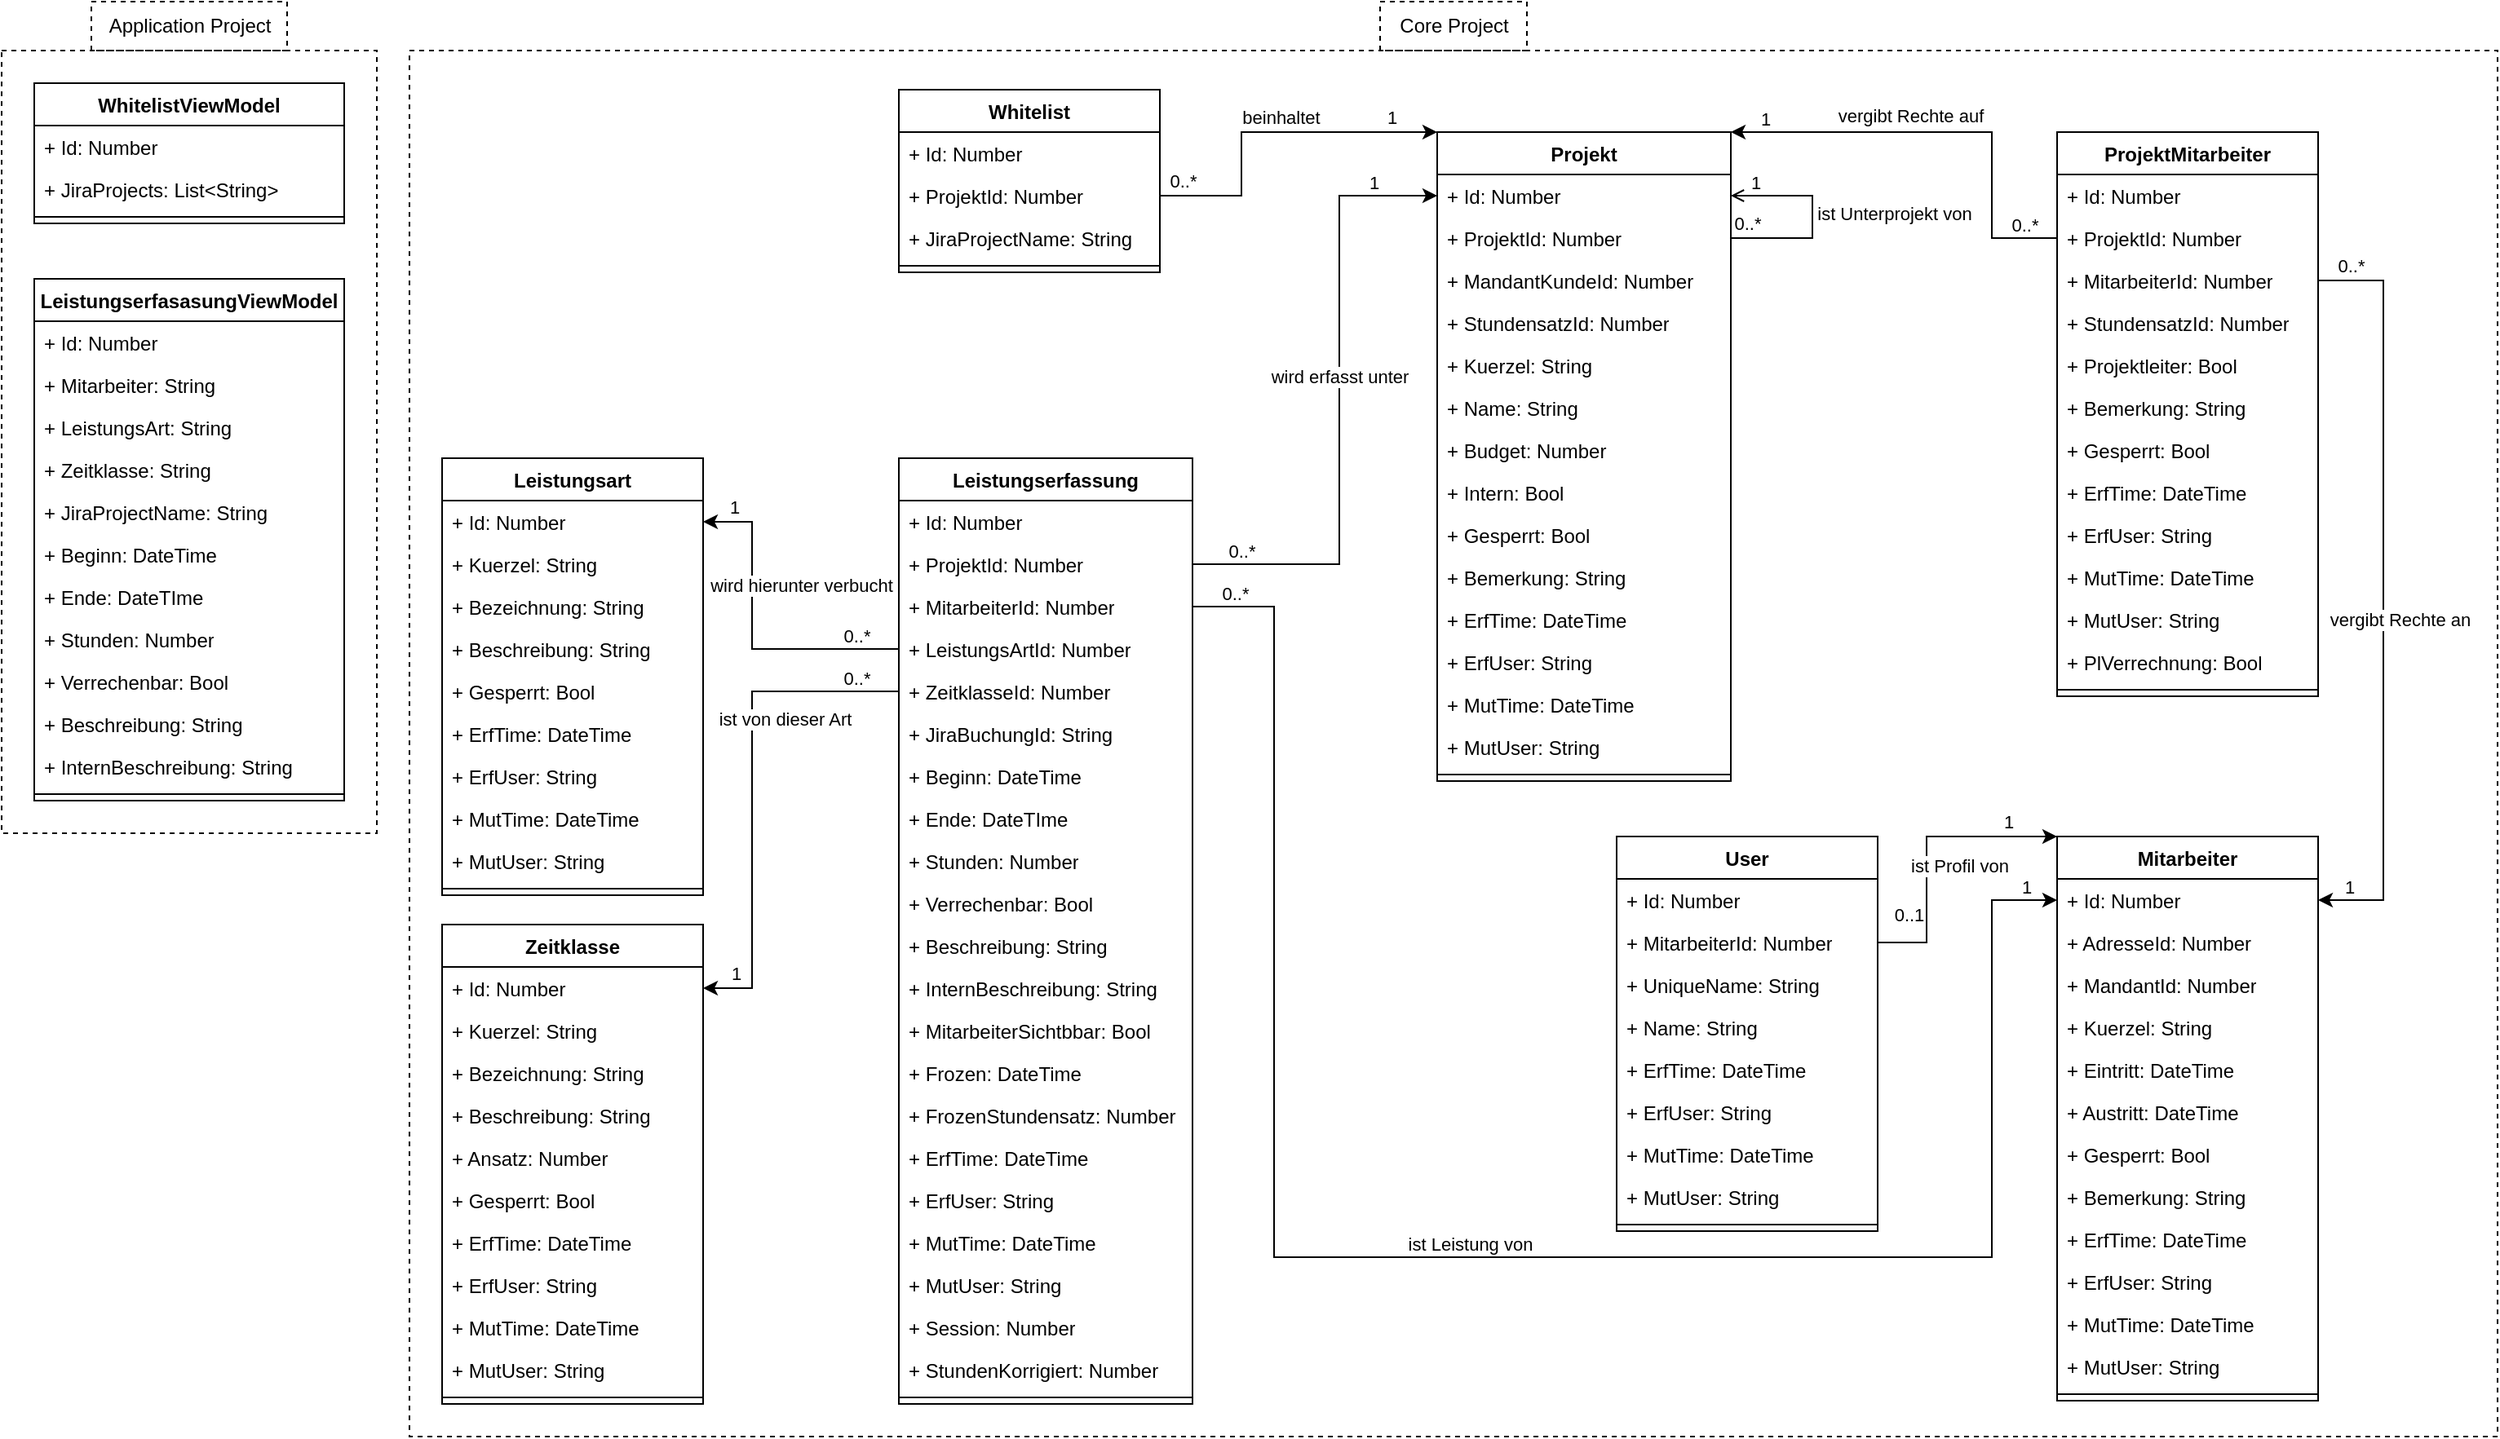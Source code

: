 <mxfile version="24.0.7" type="device">
  <diagram id="C5RBs43oDa-KdzZeNtuy" name="Page-1">
    <mxGraphModel dx="1838" dy="905" grid="0" gridSize="10" guides="1" tooltips="1" connect="1" arrows="1" fold="1" page="0" pageScale="1" pageWidth="827" pageHeight="1169" math="0" shadow="0">
      <root>
        <mxCell id="WIyWlLk6GJQsqaUBKTNV-0" />
        <mxCell id="WIyWlLk6GJQsqaUBKTNV-1" parent="WIyWlLk6GJQsqaUBKTNV-0" />
        <mxCell id="lCqTidudxP0kB6xl03Il-189" value="" style="rounded=0;whiteSpace=wrap;html=1;dashed=1;" vertex="1" parent="WIyWlLk6GJQsqaUBKTNV-1">
          <mxGeometry x="320" y="310" width="1280" height="850" as="geometry" />
        </mxCell>
        <mxCell id="lCqTidudxP0kB6xl03Il-80" value="" style="rounded=0;whiteSpace=wrap;html=1;dashed=1;" vertex="1" parent="WIyWlLk6GJQsqaUBKTNV-1">
          <mxGeometry x="70" y="310" width="230" height="480" as="geometry" />
        </mxCell>
        <mxCell id="-b13q7yXjxp3MnhDJZ2s-0" value="WhitelistViewModel" style="swimlane;fontStyle=1;align=center;verticalAlign=top;childLayout=stackLayout;horizontal=1;startSize=26;horizontalStack=0;resizeParent=1;resizeParentMax=0;resizeLast=0;collapsible=1;marginBottom=0;whiteSpace=wrap;html=1;" parent="WIyWlLk6GJQsqaUBKTNV-1" vertex="1">
          <mxGeometry x="90" y="330" width="190" height="86" as="geometry" />
        </mxCell>
        <mxCell id="-b13q7yXjxp3MnhDJZ2s-5" value="+ Id: Number" style="text;strokeColor=none;fillColor=none;align=left;verticalAlign=top;spacingLeft=4;spacingRight=4;overflow=hidden;rotatable=0;points=[[0,0.5],[1,0.5]];portConstraint=eastwest;whiteSpace=wrap;html=1;" parent="-b13q7yXjxp3MnhDJZ2s-0" vertex="1">
          <mxGeometry y="26" width="190" height="26" as="geometry" />
        </mxCell>
        <mxCell id="-b13q7yXjxp3MnhDJZ2s-4" value="+ JiraProjects: List&amp;lt;String&amp;gt;" style="text;strokeColor=none;fillColor=none;align=left;verticalAlign=top;spacingLeft=4;spacingRight=4;overflow=hidden;rotatable=0;points=[[0,0.5],[1,0.5]];portConstraint=eastwest;whiteSpace=wrap;html=1;" parent="-b13q7yXjxp3MnhDJZ2s-0" vertex="1">
          <mxGeometry y="52" width="190" height="26" as="geometry" />
        </mxCell>
        <mxCell id="-b13q7yXjxp3MnhDJZ2s-2" value="" style="line;strokeWidth=1;fillColor=none;align=left;verticalAlign=middle;spacingTop=-1;spacingLeft=3;spacingRight=3;rotatable=0;labelPosition=right;points=[];portConstraint=eastwest;strokeColor=inherit;" parent="-b13q7yXjxp3MnhDJZ2s-0" vertex="1">
          <mxGeometry y="78" width="190" height="8" as="geometry" />
        </mxCell>
        <mxCell id="-b13q7yXjxp3MnhDJZ2s-6" value="LeistungserfasasungViewModel" style="swimlane;fontStyle=1;align=center;verticalAlign=top;childLayout=stackLayout;horizontal=1;startSize=26;horizontalStack=0;resizeParent=1;resizeParentMax=0;resizeLast=0;collapsible=1;marginBottom=0;whiteSpace=wrap;html=1;" parent="WIyWlLk6GJQsqaUBKTNV-1" vertex="1">
          <mxGeometry x="90" y="450" width="190" height="320" as="geometry" />
        </mxCell>
        <mxCell id="-b13q7yXjxp3MnhDJZ2s-7" value="+ Id: Number" style="text;strokeColor=none;fillColor=none;align=left;verticalAlign=top;spacingLeft=4;spacingRight=4;overflow=hidden;rotatable=0;points=[[0,0.5],[1,0.5]];portConstraint=eastwest;whiteSpace=wrap;html=1;" parent="-b13q7yXjxp3MnhDJZ2s-6" vertex="1">
          <mxGeometry y="26" width="190" height="26" as="geometry" />
        </mxCell>
        <mxCell id="-b13q7yXjxp3MnhDJZ2s-9" value="+ Mitarbeiter: String" style="text;strokeColor=none;fillColor=none;align=left;verticalAlign=top;spacingLeft=4;spacingRight=4;overflow=hidden;rotatable=0;points=[[0,0.5],[1,0.5]];portConstraint=eastwest;whiteSpace=wrap;html=1;" parent="-b13q7yXjxp3MnhDJZ2s-6" vertex="1">
          <mxGeometry y="52" width="190" height="26" as="geometry" />
        </mxCell>
        <mxCell id="-b13q7yXjxp3MnhDJZ2s-15" value="+ LeistungsArt: String" style="text;strokeColor=none;fillColor=none;align=left;verticalAlign=top;spacingLeft=4;spacingRight=4;overflow=hidden;rotatable=0;points=[[0,0.5],[1,0.5]];portConstraint=eastwest;whiteSpace=wrap;html=1;" parent="-b13q7yXjxp3MnhDJZ2s-6" vertex="1">
          <mxGeometry y="78" width="190" height="26" as="geometry" />
        </mxCell>
        <mxCell id="-b13q7yXjxp3MnhDJZ2s-14" value="+ Zeitklasse: String" style="text;strokeColor=none;fillColor=none;align=left;verticalAlign=top;spacingLeft=4;spacingRight=4;overflow=hidden;rotatable=0;points=[[0,0.5],[1,0.5]];portConstraint=eastwest;whiteSpace=wrap;html=1;" parent="-b13q7yXjxp3MnhDJZ2s-6" vertex="1">
          <mxGeometry y="104" width="190" height="26" as="geometry" />
        </mxCell>
        <mxCell id="-b13q7yXjxp3MnhDJZ2s-13" value="+ JiraProjectName: String" style="text;strokeColor=none;fillColor=none;align=left;verticalAlign=top;spacingLeft=4;spacingRight=4;overflow=hidden;rotatable=0;points=[[0,0.5],[1,0.5]];portConstraint=eastwest;whiteSpace=wrap;html=1;" parent="-b13q7yXjxp3MnhDJZ2s-6" vertex="1">
          <mxGeometry y="130" width="190" height="26" as="geometry" />
        </mxCell>
        <mxCell id="-b13q7yXjxp3MnhDJZ2s-12" value="+ Beginn: DateTime" style="text;strokeColor=none;fillColor=none;align=left;verticalAlign=top;spacingLeft=4;spacingRight=4;overflow=hidden;rotatable=0;points=[[0,0.5],[1,0.5]];portConstraint=eastwest;whiteSpace=wrap;html=1;" parent="-b13q7yXjxp3MnhDJZ2s-6" vertex="1">
          <mxGeometry y="156" width="190" height="26" as="geometry" />
        </mxCell>
        <mxCell id="-b13q7yXjxp3MnhDJZ2s-11" value="+ Ende: DateTIme" style="text;strokeColor=none;fillColor=none;align=left;verticalAlign=top;spacingLeft=4;spacingRight=4;overflow=hidden;rotatable=0;points=[[0,0.5],[1,0.5]];portConstraint=eastwest;whiteSpace=wrap;html=1;" parent="-b13q7yXjxp3MnhDJZ2s-6" vertex="1">
          <mxGeometry y="182" width="190" height="26" as="geometry" />
        </mxCell>
        <mxCell id="-b13q7yXjxp3MnhDJZ2s-21" value="+ Stunden: Number" style="text;strokeColor=none;fillColor=none;align=left;verticalAlign=top;spacingLeft=4;spacingRight=4;overflow=hidden;rotatable=0;points=[[0,0.5],[1,0.5]];portConstraint=eastwest;whiteSpace=wrap;html=1;" parent="-b13q7yXjxp3MnhDJZ2s-6" vertex="1">
          <mxGeometry y="208" width="190" height="26" as="geometry" />
        </mxCell>
        <mxCell id="-b13q7yXjxp3MnhDJZ2s-20" value="+ Verrechenbar: Bool" style="text;strokeColor=none;fillColor=none;align=left;verticalAlign=top;spacingLeft=4;spacingRight=4;overflow=hidden;rotatable=0;points=[[0,0.5],[1,0.5]];portConstraint=eastwest;whiteSpace=wrap;html=1;" parent="-b13q7yXjxp3MnhDJZ2s-6" vertex="1">
          <mxGeometry y="234" width="190" height="26" as="geometry" />
        </mxCell>
        <mxCell id="-b13q7yXjxp3MnhDJZ2s-19" value="+ Beschreibung: String" style="text;strokeColor=none;fillColor=none;align=left;verticalAlign=top;spacingLeft=4;spacingRight=4;overflow=hidden;rotatable=0;points=[[0,0.5],[1,0.5]];portConstraint=eastwest;whiteSpace=wrap;html=1;" parent="-b13q7yXjxp3MnhDJZ2s-6" vertex="1">
          <mxGeometry y="260" width="190" height="26" as="geometry" />
        </mxCell>
        <mxCell id="-b13q7yXjxp3MnhDJZ2s-18" value="+ InternBeschreibung: String" style="text;strokeColor=none;fillColor=none;align=left;verticalAlign=top;spacingLeft=4;spacingRight=4;overflow=hidden;rotatable=0;points=[[0,0.5],[1,0.5]];portConstraint=eastwest;whiteSpace=wrap;html=1;" parent="-b13q7yXjxp3MnhDJZ2s-6" vertex="1">
          <mxGeometry y="286" width="190" height="26" as="geometry" />
        </mxCell>
        <mxCell id="-b13q7yXjxp3MnhDJZ2s-10" value="" style="line;strokeWidth=1;fillColor=none;align=left;verticalAlign=middle;spacingTop=-1;spacingLeft=3;spacingRight=3;rotatable=0;labelPosition=right;points=[];portConstraint=eastwest;strokeColor=inherit;" parent="-b13q7yXjxp3MnhDJZ2s-6" vertex="1">
          <mxGeometry y="312" width="190" height="8" as="geometry" />
        </mxCell>
        <mxCell id="lCqTidudxP0kB6xl03Il-35" value="Whitelist" style="swimlane;fontStyle=1;align=center;verticalAlign=top;childLayout=stackLayout;horizontal=1;startSize=26;horizontalStack=0;resizeParent=1;resizeParentMax=0;resizeLast=0;collapsible=1;marginBottom=0;whiteSpace=wrap;html=1;" vertex="1" parent="WIyWlLk6GJQsqaUBKTNV-1">
          <mxGeometry x="620" y="334" width="160" height="112" as="geometry" />
        </mxCell>
        <mxCell id="lCqTidudxP0kB6xl03Il-36" value="+ Id: Number" style="text;strokeColor=none;fillColor=none;align=left;verticalAlign=top;spacingLeft=4;spacingRight=4;overflow=hidden;rotatable=0;points=[[0,0.5],[1,0.5]];portConstraint=eastwest;whiteSpace=wrap;html=1;" vertex="1" parent="lCqTidudxP0kB6xl03Il-35">
          <mxGeometry y="26" width="160" height="26" as="geometry" />
        </mxCell>
        <mxCell id="lCqTidudxP0kB6xl03Il-37" value="+ ProjektId: Number" style="text;strokeColor=none;fillColor=none;align=left;verticalAlign=top;spacingLeft=4;spacingRight=4;overflow=hidden;rotatable=0;points=[[0,0.5],[1,0.5]];portConstraint=eastwest;whiteSpace=wrap;html=1;" vertex="1" parent="lCqTidudxP0kB6xl03Il-35">
          <mxGeometry y="52" width="160" height="26" as="geometry" />
        </mxCell>
        <mxCell id="lCqTidudxP0kB6xl03Il-38" value="+ JiraProjectName: String" style="text;strokeColor=none;fillColor=none;align=left;verticalAlign=top;spacingLeft=4;spacingRight=4;overflow=hidden;rotatable=0;points=[[0,0.5],[1,0.5]];portConstraint=eastwest;whiteSpace=wrap;html=1;" vertex="1" parent="lCqTidudxP0kB6xl03Il-35">
          <mxGeometry y="78" width="160" height="26" as="geometry" />
        </mxCell>
        <mxCell id="lCqTidudxP0kB6xl03Il-39" value="" style="line;strokeWidth=1;fillColor=none;align=left;verticalAlign=middle;spacingTop=-1;spacingLeft=3;spacingRight=3;rotatable=0;labelPosition=right;points=[];portConstraint=eastwest;strokeColor=inherit;" vertex="1" parent="lCqTidudxP0kB6xl03Il-35">
          <mxGeometry y="104" width="160" height="8" as="geometry" />
        </mxCell>
        <mxCell id="lCqTidudxP0kB6xl03Il-40" value="Leistungserfassung" style="swimlane;fontStyle=1;align=center;verticalAlign=top;childLayout=stackLayout;horizontal=1;startSize=26;horizontalStack=0;resizeParent=1;resizeParentMax=0;resizeLast=0;collapsible=1;marginBottom=0;whiteSpace=wrap;html=1;" vertex="1" parent="WIyWlLk6GJQsqaUBKTNV-1">
          <mxGeometry x="620" y="560" width="180" height="580" as="geometry" />
        </mxCell>
        <mxCell id="lCqTidudxP0kB6xl03Il-41" value="+ Id: Number" style="text;strokeColor=none;fillColor=none;align=left;verticalAlign=top;spacingLeft=4;spacingRight=4;overflow=hidden;rotatable=0;points=[[0,0.5],[1,0.5]];portConstraint=eastwest;whiteSpace=wrap;html=1;" vertex="1" parent="lCqTidudxP0kB6xl03Il-40">
          <mxGeometry y="26" width="180" height="26" as="geometry" />
        </mxCell>
        <mxCell id="lCqTidudxP0kB6xl03Il-42" value="+ ProjektId: Number" style="text;strokeColor=none;fillColor=none;align=left;verticalAlign=top;spacingLeft=4;spacingRight=4;overflow=hidden;rotatable=0;points=[[0,0.5],[1,0.5]];portConstraint=eastwest;whiteSpace=wrap;html=1;" vertex="1" parent="lCqTidudxP0kB6xl03Il-40">
          <mxGeometry y="52" width="180" height="26" as="geometry" />
        </mxCell>
        <mxCell id="lCqTidudxP0kB6xl03Il-43" value="+ MitarbeiterId: Number" style="text;strokeColor=none;fillColor=none;align=left;verticalAlign=top;spacingLeft=4;spacingRight=4;overflow=hidden;rotatable=0;points=[[0,0.5],[1,0.5]];portConstraint=eastwest;whiteSpace=wrap;html=1;" vertex="1" parent="lCqTidudxP0kB6xl03Il-40">
          <mxGeometry y="78" width="180" height="26" as="geometry" />
        </mxCell>
        <mxCell id="lCqTidudxP0kB6xl03Il-44" value="+ LeistungsArtId: Number" style="text;strokeColor=none;fillColor=none;align=left;verticalAlign=top;spacingLeft=4;spacingRight=4;overflow=hidden;rotatable=0;points=[[0,0.5],[1,0.5]];portConstraint=eastwest;whiteSpace=wrap;html=1;" vertex="1" parent="lCqTidudxP0kB6xl03Il-40">
          <mxGeometry y="104" width="180" height="26" as="geometry" />
        </mxCell>
        <mxCell id="lCqTidudxP0kB6xl03Il-45" value="+ ZeitklasseId: Number" style="text;strokeColor=none;fillColor=none;align=left;verticalAlign=top;spacingLeft=4;spacingRight=4;overflow=hidden;rotatable=0;points=[[0,0.5],[1,0.5]];portConstraint=eastwest;whiteSpace=wrap;html=1;" vertex="1" parent="lCqTidudxP0kB6xl03Il-40">
          <mxGeometry y="130" width="180" height="26" as="geometry" />
        </mxCell>
        <mxCell id="lCqTidudxP0kB6xl03Il-46" value="+ JiraBuchungId: String" style="text;strokeColor=none;fillColor=none;align=left;verticalAlign=top;spacingLeft=4;spacingRight=4;overflow=hidden;rotatable=0;points=[[0,0.5],[1,0.5]];portConstraint=eastwest;whiteSpace=wrap;html=1;" vertex="1" parent="lCqTidudxP0kB6xl03Il-40">
          <mxGeometry y="156" width="180" height="26" as="geometry" />
        </mxCell>
        <mxCell id="lCqTidudxP0kB6xl03Il-47" value="+ Beginn: DateTime" style="text;strokeColor=none;fillColor=none;align=left;verticalAlign=top;spacingLeft=4;spacingRight=4;overflow=hidden;rotatable=0;points=[[0,0.5],[1,0.5]];portConstraint=eastwest;whiteSpace=wrap;html=1;" vertex="1" parent="lCqTidudxP0kB6xl03Il-40">
          <mxGeometry y="182" width="180" height="26" as="geometry" />
        </mxCell>
        <mxCell id="lCqTidudxP0kB6xl03Il-48" value="+ Ende: DateTIme" style="text;strokeColor=none;fillColor=none;align=left;verticalAlign=top;spacingLeft=4;spacingRight=4;overflow=hidden;rotatable=0;points=[[0,0.5],[1,0.5]];portConstraint=eastwest;whiteSpace=wrap;html=1;" vertex="1" parent="lCqTidudxP0kB6xl03Il-40">
          <mxGeometry y="208" width="180" height="26" as="geometry" />
        </mxCell>
        <mxCell id="lCqTidudxP0kB6xl03Il-49" value="+ Stunden: Number" style="text;strokeColor=none;fillColor=none;align=left;verticalAlign=top;spacingLeft=4;spacingRight=4;overflow=hidden;rotatable=0;points=[[0,0.5],[1,0.5]];portConstraint=eastwest;whiteSpace=wrap;html=1;" vertex="1" parent="lCqTidudxP0kB6xl03Il-40">
          <mxGeometry y="234" width="180" height="26" as="geometry" />
        </mxCell>
        <mxCell id="lCqTidudxP0kB6xl03Il-50" value="+ Verrechenbar: Bool" style="text;strokeColor=none;fillColor=none;align=left;verticalAlign=top;spacingLeft=4;spacingRight=4;overflow=hidden;rotatable=0;points=[[0,0.5],[1,0.5]];portConstraint=eastwest;whiteSpace=wrap;html=1;" vertex="1" parent="lCqTidudxP0kB6xl03Il-40">
          <mxGeometry y="260" width="180" height="26" as="geometry" />
        </mxCell>
        <mxCell id="lCqTidudxP0kB6xl03Il-51" value="+ Beschreibung: String" style="text;strokeColor=none;fillColor=none;align=left;verticalAlign=top;spacingLeft=4;spacingRight=4;overflow=hidden;rotatable=0;points=[[0,0.5],[1,0.5]];portConstraint=eastwest;whiteSpace=wrap;html=1;" vertex="1" parent="lCqTidudxP0kB6xl03Il-40">
          <mxGeometry y="286" width="180" height="26" as="geometry" />
        </mxCell>
        <mxCell id="lCqTidudxP0kB6xl03Il-52" value="+ InternBeschreibung: String" style="text;strokeColor=none;fillColor=none;align=left;verticalAlign=top;spacingLeft=4;spacingRight=4;overflow=hidden;rotatable=0;points=[[0,0.5],[1,0.5]];portConstraint=eastwest;whiteSpace=wrap;html=1;" vertex="1" parent="lCqTidudxP0kB6xl03Il-40">
          <mxGeometry y="312" width="180" height="26" as="geometry" />
        </mxCell>
        <mxCell id="lCqTidudxP0kB6xl03Il-123" value="+ MitarbeiterSichtbbar: Bool" style="text;strokeColor=none;fillColor=none;align=left;verticalAlign=top;spacingLeft=4;spacingRight=4;overflow=hidden;rotatable=0;points=[[0,0.5],[1,0.5]];portConstraint=eastwest;whiteSpace=wrap;html=1;" vertex="1" parent="lCqTidudxP0kB6xl03Il-40">
          <mxGeometry y="338" width="180" height="26" as="geometry" />
        </mxCell>
        <mxCell id="lCqTidudxP0kB6xl03Il-122" value="+ Frozen: DateTime" style="text;strokeColor=none;fillColor=none;align=left;verticalAlign=top;spacingLeft=4;spacingRight=4;overflow=hidden;rotatable=0;points=[[0,0.5],[1,0.5]];portConstraint=eastwest;whiteSpace=wrap;html=1;" vertex="1" parent="lCqTidudxP0kB6xl03Il-40">
          <mxGeometry y="364" width="180" height="26" as="geometry" />
        </mxCell>
        <mxCell id="lCqTidudxP0kB6xl03Il-121" value="+ FrozenStundensatz: Number" style="text;strokeColor=none;fillColor=none;align=left;verticalAlign=top;spacingLeft=4;spacingRight=4;overflow=hidden;rotatable=0;points=[[0,0.5],[1,0.5]];portConstraint=eastwest;whiteSpace=wrap;html=1;" vertex="1" parent="lCqTidudxP0kB6xl03Il-40">
          <mxGeometry y="390" width="180" height="26" as="geometry" />
        </mxCell>
        <mxCell id="lCqTidudxP0kB6xl03Il-124" value="+ ErfTime: DateTime" style="text;strokeColor=none;fillColor=none;align=left;verticalAlign=top;spacingLeft=4;spacingRight=4;overflow=hidden;rotatable=0;points=[[0,0.5],[1,0.5]];portConstraint=eastwest;whiteSpace=wrap;html=1;" vertex="1" parent="lCqTidudxP0kB6xl03Il-40">
          <mxGeometry y="416" width="180" height="26" as="geometry" />
        </mxCell>
        <mxCell id="lCqTidudxP0kB6xl03Il-125" value="+ ErfUser: String" style="text;strokeColor=none;fillColor=none;align=left;verticalAlign=top;spacingLeft=4;spacingRight=4;overflow=hidden;rotatable=0;points=[[0,0.5],[1,0.5]];portConstraint=eastwest;whiteSpace=wrap;html=1;" vertex="1" parent="lCqTidudxP0kB6xl03Il-40">
          <mxGeometry y="442" width="180" height="26" as="geometry" />
        </mxCell>
        <mxCell id="lCqTidudxP0kB6xl03Il-126" value="+ MutTime: DateTime" style="text;strokeColor=none;fillColor=none;align=left;verticalAlign=top;spacingLeft=4;spacingRight=4;overflow=hidden;rotatable=0;points=[[0,0.5],[1,0.5]];portConstraint=eastwest;whiteSpace=wrap;html=1;" vertex="1" parent="lCqTidudxP0kB6xl03Il-40">
          <mxGeometry y="468" width="180" height="26" as="geometry" />
        </mxCell>
        <mxCell id="lCqTidudxP0kB6xl03Il-127" value="+ MutUser: String" style="text;strokeColor=none;fillColor=none;align=left;verticalAlign=top;spacingLeft=4;spacingRight=4;overflow=hidden;rotatable=0;points=[[0,0.5],[1,0.5]];portConstraint=eastwest;whiteSpace=wrap;html=1;" vertex="1" parent="lCqTidudxP0kB6xl03Il-40">
          <mxGeometry y="494" width="180" height="26" as="geometry" />
        </mxCell>
        <mxCell id="lCqTidudxP0kB6xl03Il-116" value="+ Session: Number" style="text;strokeColor=none;fillColor=none;align=left;verticalAlign=top;spacingLeft=4;spacingRight=4;overflow=hidden;rotatable=0;points=[[0,0.5],[1,0.5]];portConstraint=eastwest;whiteSpace=wrap;html=1;" vertex="1" parent="lCqTidudxP0kB6xl03Il-40">
          <mxGeometry y="520" width="180" height="26" as="geometry" />
        </mxCell>
        <mxCell id="lCqTidudxP0kB6xl03Il-128" value="+ StundenKorrigiert: Number" style="text;strokeColor=none;fillColor=none;align=left;verticalAlign=top;spacingLeft=4;spacingRight=4;overflow=hidden;rotatable=0;points=[[0,0.5],[1,0.5]];portConstraint=eastwest;whiteSpace=wrap;html=1;" vertex="1" parent="lCqTidudxP0kB6xl03Il-40">
          <mxGeometry y="546" width="180" height="26" as="geometry" />
        </mxCell>
        <mxCell id="lCqTidudxP0kB6xl03Il-53" value="" style="line;strokeWidth=1;fillColor=none;align=left;verticalAlign=middle;spacingTop=-1;spacingLeft=3;spacingRight=3;rotatable=0;labelPosition=right;points=[];portConstraint=eastwest;strokeColor=inherit;" vertex="1" parent="lCqTidudxP0kB6xl03Il-40">
          <mxGeometry y="572" width="180" height="8" as="geometry" />
        </mxCell>
        <mxCell id="lCqTidudxP0kB6xl03Il-54" value="Projekt" style="swimlane;fontStyle=1;align=center;verticalAlign=top;childLayout=stackLayout;horizontal=1;startSize=26;horizontalStack=0;resizeParent=1;resizeParentMax=0;resizeLast=0;collapsible=1;marginBottom=0;whiteSpace=wrap;html=1;" vertex="1" parent="WIyWlLk6GJQsqaUBKTNV-1">
          <mxGeometry x="950" y="360" width="180" height="398" as="geometry" />
        </mxCell>
        <mxCell id="lCqTidudxP0kB6xl03Il-55" value="+ Id: Number" style="text;strokeColor=none;fillColor=none;align=left;verticalAlign=top;spacingLeft=4;spacingRight=4;overflow=hidden;rotatable=0;points=[[0,0.5],[1,0.5]];portConstraint=eastwest;whiteSpace=wrap;html=1;" vertex="1" parent="lCqTidudxP0kB6xl03Il-54">
          <mxGeometry y="26" width="180" height="26" as="geometry" />
        </mxCell>
        <mxCell id="lCqTidudxP0kB6xl03Il-144" value="+ ProjektId: Number" style="text;strokeColor=none;fillColor=none;align=left;verticalAlign=top;spacingLeft=4;spacingRight=4;overflow=hidden;rotatable=0;points=[[0,0.5],[1,0.5]];portConstraint=eastwest;whiteSpace=wrap;html=1;" vertex="1" parent="lCqTidudxP0kB6xl03Il-54">
          <mxGeometry y="52" width="180" height="26" as="geometry" />
        </mxCell>
        <mxCell id="lCqTidudxP0kB6xl03Il-150" value="+ MandantKundeId: Number" style="text;strokeColor=none;fillColor=none;align=left;verticalAlign=top;spacingLeft=4;spacingRight=4;overflow=hidden;rotatable=0;points=[[0,0.5],[1,0.5]];portConstraint=eastwest;whiteSpace=wrap;html=1;" vertex="1" parent="lCqTidudxP0kB6xl03Il-54">
          <mxGeometry y="78" width="180" height="26" as="geometry" />
        </mxCell>
        <mxCell id="lCqTidudxP0kB6xl03Il-149" value="+ StundensatzId: Number" style="text;strokeColor=none;fillColor=none;align=left;verticalAlign=top;spacingLeft=4;spacingRight=4;overflow=hidden;rotatable=0;points=[[0,0.5],[1,0.5]];portConstraint=eastwest;whiteSpace=wrap;html=1;" vertex="1" parent="lCqTidudxP0kB6xl03Il-54">
          <mxGeometry y="104" width="180" height="26" as="geometry" />
        </mxCell>
        <mxCell id="lCqTidudxP0kB6xl03Il-148" value="+ Kuerzel: String" style="text;strokeColor=none;fillColor=none;align=left;verticalAlign=top;spacingLeft=4;spacingRight=4;overflow=hidden;rotatable=0;points=[[0,0.5],[1,0.5]];portConstraint=eastwest;whiteSpace=wrap;html=1;" vertex="1" parent="lCqTidudxP0kB6xl03Il-54">
          <mxGeometry y="130" width="180" height="26" as="geometry" />
        </mxCell>
        <mxCell id="lCqTidudxP0kB6xl03Il-147" value="+ Name: String" style="text;strokeColor=none;fillColor=none;align=left;verticalAlign=top;spacingLeft=4;spacingRight=4;overflow=hidden;rotatable=0;points=[[0,0.5],[1,0.5]];portConstraint=eastwest;whiteSpace=wrap;html=1;" vertex="1" parent="lCqTidudxP0kB6xl03Il-54">
          <mxGeometry y="156" width="180" height="26" as="geometry" />
        </mxCell>
        <mxCell id="lCqTidudxP0kB6xl03Il-146" value="+ Budget: Number" style="text;strokeColor=none;fillColor=none;align=left;verticalAlign=top;spacingLeft=4;spacingRight=4;overflow=hidden;rotatable=0;points=[[0,0.5],[1,0.5]];portConstraint=eastwest;whiteSpace=wrap;html=1;" vertex="1" parent="lCqTidudxP0kB6xl03Il-54">
          <mxGeometry y="182" width="180" height="26" as="geometry" />
        </mxCell>
        <mxCell id="lCqTidudxP0kB6xl03Il-145" value="+ Intern: Bool" style="text;strokeColor=none;fillColor=none;align=left;verticalAlign=top;spacingLeft=4;spacingRight=4;overflow=hidden;rotatable=0;points=[[0,0.5],[1,0.5]];portConstraint=eastwest;whiteSpace=wrap;html=1;" vertex="1" parent="lCqTidudxP0kB6xl03Il-54">
          <mxGeometry y="208" width="180" height="26" as="geometry" />
        </mxCell>
        <mxCell id="lCqTidudxP0kB6xl03Il-143" value="+ Gesperrt: Bool" style="text;strokeColor=none;fillColor=none;align=left;verticalAlign=top;spacingLeft=4;spacingRight=4;overflow=hidden;rotatable=0;points=[[0,0.5],[1,0.5]];portConstraint=eastwest;whiteSpace=wrap;html=1;" vertex="1" parent="lCqTidudxP0kB6xl03Il-54">
          <mxGeometry y="234" width="180" height="26" as="geometry" />
        </mxCell>
        <mxCell id="lCqTidudxP0kB6xl03Il-142" value="+ Bemerkung: String" style="text;strokeColor=none;fillColor=none;align=left;verticalAlign=top;spacingLeft=4;spacingRight=4;overflow=hidden;rotatable=0;points=[[0,0.5],[1,0.5]];portConstraint=eastwest;whiteSpace=wrap;html=1;" vertex="1" parent="lCqTidudxP0kB6xl03Il-54">
          <mxGeometry y="260" width="180" height="26" as="geometry" />
        </mxCell>
        <mxCell id="lCqTidudxP0kB6xl03Il-138" value="+ ErfTime: DateTime" style="text;strokeColor=none;fillColor=none;align=left;verticalAlign=top;spacingLeft=4;spacingRight=4;overflow=hidden;rotatable=0;points=[[0,0.5],[1,0.5]];portConstraint=eastwest;whiteSpace=wrap;html=1;" vertex="1" parent="lCqTidudxP0kB6xl03Il-54">
          <mxGeometry y="286" width="180" height="26" as="geometry" />
        </mxCell>
        <mxCell id="lCqTidudxP0kB6xl03Il-139" value="+ ErfUser: String" style="text;strokeColor=none;fillColor=none;align=left;verticalAlign=top;spacingLeft=4;spacingRight=4;overflow=hidden;rotatable=0;points=[[0,0.5],[1,0.5]];portConstraint=eastwest;whiteSpace=wrap;html=1;" vertex="1" parent="lCqTidudxP0kB6xl03Il-54">
          <mxGeometry y="312" width="180" height="26" as="geometry" />
        </mxCell>
        <mxCell id="lCqTidudxP0kB6xl03Il-140" value="+ MutTime: DateTime" style="text;strokeColor=none;fillColor=none;align=left;verticalAlign=top;spacingLeft=4;spacingRight=4;overflow=hidden;rotatable=0;points=[[0,0.5],[1,0.5]];portConstraint=eastwest;whiteSpace=wrap;html=1;" vertex="1" parent="lCqTidudxP0kB6xl03Il-54">
          <mxGeometry y="338" width="180" height="26" as="geometry" />
        </mxCell>
        <mxCell id="lCqTidudxP0kB6xl03Il-141" value="+ MutUser: String" style="text;strokeColor=none;fillColor=none;align=left;verticalAlign=top;spacingLeft=4;spacingRight=4;overflow=hidden;rotatable=0;points=[[0,0.5],[1,0.5]];portConstraint=eastwest;whiteSpace=wrap;html=1;" vertex="1" parent="lCqTidudxP0kB6xl03Il-54">
          <mxGeometry y="364" width="180" height="26" as="geometry" />
        </mxCell>
        <mxCell id="lCqTidudxP0kB6xl03Il-56" value="" style="line;strokeWidth=1;fillColor=none;align=left;verticalAlign=middle;spacingTop=-1;spacingLeft=3;spacingRight=3;rotatable=0;labelPosition=right;points=[];portConstraint=eastwest;strokeColor=inherit;" vertex="1" parent="lCqTidudxP0kB6xl03Il-54">
          <mxGeometry y="390" width="180" height="8" as="geometry" />
        </mxCell>
        <mxCell id="lCqTidudxP0kB6xl03Il-151" value="" style="endArrow=open;html=1;rounded=0;exitX=1;exitY=0.5;exitDx=0;exitDy=0;entryX=1;entryY=0.5;entryDx=0;entryDy=0;endFill=0;" edge="1" parent="lCqTidudxP0kB6xl03Il-54" source="lCqTidudxP0kB6xl03Il-144" target="lCqTidudxP0kB6xl03Il-55">
          <mxGeometry width="50" height="50" relative="1" as="geometry">
            <mxPoint x="200" y="-47" as="sourcePoint" />
            <mxPoint x="250" y="-97" as="targetPoint" />
            <Array as="points">
              <mxPoint x="230" y="65" />
              <mxPoint x="230" y="39" />
            </Array>
          </mxGeometry>
        </mxCell>
        <mxCell id="lCqTidudxP0kB6xl03Il-152" value="0..*" style="edgeLabel;html=1;align=center;verticalAlign=middle;resizable=0;points=[];" vertex="1" connectable="0" parent="lCqTidudxP0kB6xl03Il-151">
          <mxGeometry x="-0.894" relative="1" as="geometry">
            <mxPoint x="3" y="-9" as="offset" />
          </mxGeometry>
        </mxCell>
        <mxCell id="lCqTidudxP0kB6xl03Il-153" value="1" style="edgeLabel;html=1;align=center;verticalAlign=middle;resizable=0;points=[];" vertex="1" connectable="0" parent="lCqTidudxP0kB6xl03Il-151">
          <mxGeometry x="0.709" relative="1" as="geometry">
            <mxPoint x="-4" y="-8" as="offset" />
          </mxGeometry>
        </mxCell>
        <mxCell id="lCqTidudxP0kB6xl03Il-154" value="ist Unterprojekt von" style="edgeLabel;html=1;align=center;verticalAlign=middle;resizable=0;points=[];" vertex="1" connectable="0" parent="lCqTidudxP0kB6xl03Il-151">
          <mxGeometry x="0.029" y="-1" relative="1" as="geometry">
            <mxPoint x="49" as="offset" />
          </mxGeometry>
        </mxCell>
        <mxCell id="lCqTidudxP0kB6xl03Il-57" value="ProjektMitarbeiter" style="swimlane;fontStyle=1;align=center;verticalAlign=top;childLayout=stackLayout;horizontal=1;startSize=26;horizontalStack=0;resizeParent=1;resizeParentMax=0;resizeLast=0;collapsible=1;marginBottom=0;whiteSpace=wrap;html=1;" vertex="1" parent="WIyWlLk6GJQsqaUBKTNV-1">
          <mxGeometry x="1330" y="360" width="160" height="346" as="geometry" />
        </mxCell>
        <mxCell id="lCqTidudxP0kB6xl03Il-58" value="+ Id: Number" style="text;strokeColor=none;fillColor=none;align=left;verticalAlign=top;spacingLeft=4;spacingRight=4;overflow=hidden;rotatable=0;points=[[0,0.5],[1,0.5]];portConstraint=eastwest;whiteSpace=wrap;html=1;" vertex="1" parent="lCqTidudxP0kB6xl03Il-57">
          <mxGeometry y="26" width="160" height="26" as="geometry" />
        </mxCell>
        <mxCell id="lCqTidudxP0kB6xl03Il-59" value="+ ProjektId: Number" style="text;strokeColor=none;fillColor=none;align=left;verticalAlign=top;spacingLeft=4;spacingRight=4;overflow=hidden;rotatable=0;points=[[0,0.5],[1,0.5]];portConstraint=eastwest;whiteSpace=wrap;html=1;" vertex="1" parent="lCqTidudxP0kB6xl03Il-57">
          <mxGeometry y="52" width="160" height="26" as="geometry" />
        </mxCell>
        <mxCell id="lCqTidudxP0kB6xl03Il-60" value="+ MitarbeiterId: Number" style="text;strokeColor=none;fillColor=none;align=left;verticalAlign=top;spacingLeft=4;spacingRight=4;overflow=hidden;rotatable=0;points=[[0,0.5],[1,0.5]];portConstraint=eastwest;whiteSpace=wrap;html=1;" vertex="1" parent="lCqTidudxP0kB6xl03Il-57">
          <mxGeometry y="78" width="160" height="26" as="geometry" />
        </mxCell>
        <mxCell id="lCqTidudxP0kB6xl03Il-130" value="+ StundensatzId: Number" style="text;strokeColor=none;fillColor=none;align=left;verticalAlign=top;spacingLeft=4;spacingRight=4;overflow=hidden;rotatable=0;points=[[0,0.5],[1,0.5]];portConstraint=eastwest;whiteSpace=wrap;html=1;" vertex="1" parent="lCqTidudxP0kB6xl03Il-57">
          <mxGeometry y="104" width="160" height="26" as="geometry" />
        </mxCell>
        <mxCell id="lCqTidudxP0kB6xl03Il-129" value="+ Projektleiter: Bool" style="text;strokeColor=none;fillColor=none;align=left;verticalAlign=top;spacingLeft=4;spacingRight=4;overflow=hidden;rotatable=0;points=[[0,0.5],[1,0.5]];portConstraint=eastwest;whiteSpace=wrap;html=1;" vertex="1" parent="lCqTidudxP0kB6xl03Il-57">
          <mxGeometry y="130" width="160" height="26" as="geometry" />
        </mxCell>
        <mxCell id="lCqTidudxP0kB6xl03Il-137" value="+ Bemerkung: String" style="text;strokeColor=none;fillColor=none;align=left;verticalAlign=top;spacingLeft=4;spacingRight=4;overflow=hidden;rotatable=0;points=[[0,0.5],[1,0.5]];portConstraint=eastwest;whiteSpace=wrap;html=1;" vertex="1" parent="lCqTidudxP0kB6xl03Il-57">
          <mxGeometry y="156" width="160" height="26" as="geometry" />
        </mxCell>
        <mxCell id="lCqTidudxP0kB6xl03Il-136" value="+ Gesperrt: Bool" style="text;strokeColor=none;fillColor=none;align=left;verticalAlign=top;spacingLeft=4;spacingRight=4;overflow=hidden;rotatable=0;points=[[0,0.5],[1,0.5]];portConstraint=eastwest;whiteSpace=wrap;html=1;" vertex="1" parent="lCqTidudxP0kB6xl03Il-57">
          <mxGeometry y="182" width="160" height="26" as="geometry" />
        </mxCell>
        <mxCell id="lCqTidudxP0kB6xl03Il-131" value="+ ErfTime: DateTime" style="text;strokeColor=none;fillColor=none;align=left;verticalAlign=top;spacingLeft=4;spacingRight=4;overflow=hidden;rotatable=0;points=[[0,0.5],[1,0.5]];portConstraint=eastwest;whiteSpace=wrap;html=1;" vertex="1" parent="lCqTidudxP0kB6xl03Il-57">
          <mxGeometry y="208" width="160" height="26" as="geometry" />
        </mxCell>
        <mxCell id="lCqTidudxP0kB6xl03Il-132" value="+ ErfUser: String" style="text;strokeColor=none;fillColor=none;align=left;verticalAlign=top;spacingLeft=4;spacingRight=4;overflow=hidden;rotatable=0;points=[[0,0.5],[1,0.5]];portConstraint=eastwest;whiteSpace=wrap;html=1;" vertex="1" parent="lCqTidudxP0kB6xl03Il-57">
          <mxGeometry y="234" width="160" height="26" as="geometry" />
        </mxCell>
        <mxCell id="lCqTidudxP0kB6xl03Il-133" value="+ MutTime: DateTime" style="text;strokeColor=none;fillColor=none;align=left;verticalAlign=top;spacingLeft=4;spacingRight=4;overflow=hidden;rotatable=0;points=[[0,0.5],[1,0.5]];portConstraint=eastwest;whiteSpace=wrap;html=1;" vertex="1" parent="lCqTidudxP0kB6xl03Il-57">
          <mxGeometry y="260" width="160" height="26" as="geometry" />
        </mxCell>
        <mxCell id="lCqTidudxP0kB6xl03Il-134" value="+ MutUser: String" style="text;strokeColor=none;fillColor=none;align=left;verticalAlign=top;spacingLeft=4;spacingRight=4;overflow=hidden;rotatable=0;points=[[0,0.5],[1,0.5]];portConstraint=eastwest;whiteSpace=wrap;html=1;" vertex="1" parent="lCqTidudxP0kB6xl03Il-57">
          <mxGeometry y="286" width="160" height="26" as="geometry" />
        </mxCell>
        <mxCell id="lCqTidudxP0kB6xl03Il-135" value="+ PlVerrechnung: Bool" style="text;strokeColor=none;fillColor=none;align=left;verticalAlign=top;spacingLeft=4;spacingRight=4;overflow=hidden;rotatable=0;points=[[0,0.5],[1,0.5]];portConstraint=eastwest;whiteSpace=wrap;html=1;" vertex="1" parent="lCqTidudxP0kB6xl03Il-57">
          <mxGeometry y="312" width="160" height="26" as="geometry" />
        </mxCell>
        <mxCell id="lCqTidudxP0kB6xl03Il-61" value="" style="line;strokeWidth=1;fillColor=none;align=left;verticalAlign=middle;spacingTop=-1;spacingLeft=3;spacingRight=3;rotatable=0;labelPosition=right;points=[];portConstraint=eastwest;strokeColor=inherit;" vertex="1" parent="lCqTidudxP0kB6xl03Il-57">
          <mxGeometry y="338" width="160" height="8" as="geometry" />
        </mxCell>
        <mxCell id="lCqTidudxP0kB6xl03Il-62" value="Leistungsart" style="swimlane;fontStyle=1;align=center;verticalAlign=top;childLayout=stackLayout;horizontal=1;startSize=26;horizontalStack=0;resizeParent=1;resizeParentMax=0;resizeLast=0;collapsible=1;marginBottom=0;whiteSpace=wrap;html=1;" vertex="1" parent="WIyWlLk6GJQsqaUBKTNV-1">
          <mxGeometry x="340" y="560" width="160" height="268" as="geometry" />
        </mxCell>
        <mxCell id="lCqTidudxP0kB6xl03Il-63" value="+ Id: Number" style="text;strokeColor=none;fillColor=none;align=left;verticalAlign=top;spacingLeft=4;spacingRight=4;overflow=hidden;rotatable=0;points=[[0,0.5],[1,0.5]];portConstraint=eastwest;whiteSpace=wrap;html=1;" vertex="1" parent="lCqTidudxP0kB6xl03Il-62">
          <mxGeometry y="26" width="160" height="26" as="geometry" />
        </mxCell>
        <mxCell id="lCqTidudxP0kB6xl03Il-82" value="+ Kuerzel: String" style="text;strokeColor=none;fillColor=none;align=left;verticalAlign=top;spacingLeft=4;spacingRight=4;overflow=hidden;rotatable=0;points=[[0,0.5],[1,0.5]];portConstraint=eastwest;whiteSpace=wrap;html=1;" vertex="1" parent="lCqTidudxP0kB6xl03Il-62">
          <mxGeometry y="52" width="160" height="26" as="geometry" />
        </mxCell>
        <mxCell id="lCqTidudxP0kB6xl03Il-64" value="+ Bezeichnung: String" style="text;strokeColor=none;fillColor=none;align=left;verticalAlign=top;spacingLeft=4;spacingRight=4;overflow=hidden;rotatable=0;points=[[0,0.5],[1,0.5]];portConstraint=eastwest;whiteSpace=wrap;html=1;" vertex="1" parent="lCqTidudxP0kB6xl03Il-62">
          <mxGeometry y="78" width="160" height="26" as="geometry" />
        </mxCell>
        <mxCell id="lCqTidudxP0kB6xl03Il-87" value="+ Beschreibung: String" style="text;strokeColor=none;fillColor=none;align=left;verticalAlign=top;spacingLeft=4;spacingRight=4;overflow=hidden;rotatable=0;points=[[0,0.5],[1,0.5]];portConstraint=eastwest;whiteSpace=wrap;html=1;" vertex="1" parent="lCqTidudxP0kB6xl03Il-62">
          <mxGeometry y="104" width="160" height="26" as="geometry" />
        </mxCell>
        <mxCell id="lCqTidudxP0kB6xl03Il-86" value="+ Gesperrt: Bool" style="text;strokeColor=none;fillColor=none;align=left;verticalAlign=top;spacingLeft=4;spacingRight=4;overflow=hidden;rotatable=0;points=[[0,0.5],[1,0.5]];portConstraint=eastwest;whiteSpace=wrap;html=1;" vertex="1" parent="lCqTidudxP0kB6xl03Il-62">
          <mxGeometry y="130" width="160" height="26" as="geometry" />
        </mxCell>
        <mxCell id="lCqTidudxP0kB6xl03Il-85" value="+ ErfTime: DateTime" style="text;strokeColor=none;fillColor=none;align=left;verticalAlign=top;spacingLeft=4;spacingRight=4;overflow=hidden;rotatable=0;points=[[0,0.5],[1,0.5]];portConstraint=eastwest;whiteSpace=wrap;html=1;" vertex="1" parent="lCqTidudxP0kB6xl03Il-62">
          <mxGeometry y="156" width="160" height="26" as="geometry" />
        </mxCell>
        <mxCell id="lCqTidudxP0kB6xl03Il-84" value="+ ErfUser: String" style="text;strokeColor=none;fillColor=none;align=left;verticalAlign=top;spacingLeft=4;spacingRight=4;overflow=hidden;rotatable=0;points=[[0,0.5],[1,0.5]];portConstraint=eastwest;whiteSpace=wrap;html=1;" vertex="1" parent="lCqTidudxP0kB6xl03Il-62">
          <mxGeometry y="182" width="160" height="26" as="geometry" />
        </mxCell>
        <mxCell id="lCqTidudxP0kB6xl03Il-83" value="+ MutTime: DateTime" style="text;strokeColor=none;fillColor=none;align=left;verticalAlign=top;spacingLeft=4;spacingRight=4;overflow=hidden;rotatable=0;points=[[0,0.5],[1,0.5]];portConstraint=eastwest;whiteSpace=wrap;html=1;" vertex="1" parent="lCqTidudxP0kB6xl03Il-62">
          <mxGeometry y="208" width="160" height="26" as="geometry" />
        </mxCell>
        <mxCell id="lCqTidudxP0kB6xl03Il-88" value="+ MutUser: String" style="text;strokeColor=none;fillColor=none;align=left;verticalAlign=top;spacingLeft=4;spacingRight=4;overflow=hidden;rotatable=0;points=[[0,0.5],[1,0.5]];portConstraint=eastwest;whiteSpace=wrap;html=1;" vertex="1" parent="lCqTidudxP0kB6xl03Il-62">
          <mxGeometry y="234" width="160" height="26" as="geometry" />
        </mxCell>
        <mxCell id="lCqTidudxP0kB6xl03Il-65" value="" style="line;strokeWidth=1;fillColor=none;align=left;verticalAlign=middle;spacingTop=-1;spacingLeft=3;spacingRight=3;rotatable=0;labelPosition=right;points=[];portConstraint=eastwest;strokeColor=inherit;" vertex="1" parent="lCqTidudxP0kB6xl03Il-62">
          <mxGeometry y="260" width="160" height="8" as="geometry" />
        </mxCell>
        <mxCell id="lCqTidudxP0kB6xl03Il-66" value="Zeitklasse" style="swimlane;fontStyle=1;align=center;verticalAlign=top;childLayout=stackLayout;horizontal=1;startSize=26;horizontalStack=0;resizeParent=1;resizeParentMax=0;resizeLast=0;collapsible=1;marginBottom=0;whiteSpace=wrap;html=1;" vertex="1" parent="WIyWlLk6GJQsqaUBKTNV-1">
          <mxGeometry x="340" y="846" width="160" height="294" as="geometry" />
        </mxCell>
        <mxCell id="lCqTidudxP0kB6xl03Il-67" value="+ Id: Number" style="text;strokeColor=none;fillColor=none;align=left;verticalAlign=top;spacingLeft=4;spacingRight=4;overflow=hidden;rotatable=0;points=[[0,0.5],[1,0.5]];portConstraint=eastwest;whiteSpace=wrap;html=1;" vertex="1" parent="lCqTidudxP0kB6xl03Il-66">
          <mxGeometry y="26" width="160" height="26" as="geometry" />
        </mxCell>
        <mxCell id="lCqTidudxP0kB6xl03Il-89" value="+ Kuerzel: String" style="text;strokeColor=none;fillColor=none;align=left;verticalAlign=top;spacingLeft=4;spacingRight=4;overflow=hidden;rotatable=0;points=[[0,0.5],[1,0.5]];portConstraint=eastwest;whiteSpace=wrap;html=1;" vertex="1" parent="lCqTidudxP0kB6xl03Il-66">
          <mxGeometry y="52" width="160" height="26" as="geometry" />
        </mxCell>
        <mxCell id="lCqTidudxP0kB6xl03Il-68" value="+ Bezeichnung: String" style="text;strokeColor=none;fillColor=none;align=left;verticalAlign=top;spacingLeft=4;spacingRight=4;overflow=hidden;rotatable=0;points=[[0,0.5],[1,0.5]];portConstraint=eastwest;whiteSpace=wrap;html=1;" vertex="1" parent="lCqTidudxP0kB6xl03Il-66">
          <mxGeometry y="78" width="160" height="26" as="geometry" />
        </mxCell>
        <mxCell id="lCqTidudxP0kB6xl03Il-95" value="+ Beschreibung: String" style="text;strokeColor=none;fillColor=none;align=left;verticalAlign=top;spacingLeft=4;spacingRight=4;overflow=hidden;rotatable=0;points=[[0,0.5],[1,0.5]];portConstraint=eastwest;whiteSpace=wrap;html=1;" vertex="1" parent="lCqTidudxP0kB6xl03Il-66">
          <mxGeometry y="104" width="160" height="26" as="geometry" />
        </mxCell>
        <mxCell id="lCqTidudxP0kB6xl03Il-94" value="+ Ansatz: Number" style="text;strokeColor=none;fillColor=none;align=left;verticalAlign=top;spacingLeft=4;spacingRight=4;overflow=hidden;rotatable=0;points=[[0,0.5],[1,0.5]];portConstraint=eastwest;whiteSpace=wrap;html=1;" vertex="1" parent="lCqTidudxP0kB6xl03Il-66">
          <mxGeometry y="130" width="160" height="26" as="geometry" />
        </mxCell>
        <mxCell id="lCqTidudxP0kB6xl03Il-93" value="+ Gesperrt: Bool" style="text;strokeColor=none;fillColor=none;align=left;verticalAlign=top;spacingLeft=4;spacingRight=4;overflow=hidden;rotatable=0;points=[[0,0.5],[1,0.5]];portConstraint=eastwest;whiteSpace=wrap;html=1;" vertex="1" parent="lCqTidudxP0kB6xl03Il-66">
          <mxGeometry y="156" width="160" height="26" as="geometry" />
        </mxCell>
        <mxCell id="lCqTidudxP0kB6xl03Il-92" value="+ ErfTime: DateTime" style="text;strokeColor=none;fillColor=none;align=left;verticalAlign=top;spacingLeft=4;spacingRight=4;overflow=hidden;rotatable=0;points=[[0,0.5],[1,0.5]];portConstraint=eastwest;whiteSpace=wrap;html=1;" vertex="1" parent="lCqTidudxP0kB6xl03Il-66">
          <mxGeometry y="182" width="160" height="26" as="geometry" />
        </mxCell>
        <mxCell id="lCqTidudxP0kB6xl03Il-91" value="+ ErfUser: String" style="text;strokeColor=none;fillColor=none;align=left;verticalAlign=top;spacingLeft=4;spacingRight=4;overflow=hidden;rotatable=0;points=[[0,0.5],[1,0.5]];portConstraint=eastwest;whiteSpace=wrap;html=1;" vertex="1" parent="lCqTidudxP0kB6xl03Il-66">
          <mxGeometry y="208" width="160" height="26" as="geometry" />
        </mxCell>
        <mxCell id="lCqTidudxP0kB6xl03Il-90" value="+ MutTime: DateTime" style="text;strokeColor=none;fillColor=none;align=left;verticalAlign=top;spacingLeft=4;spacingRight=4;overflow=hidden;rotatable=0;points=[[0,0.5],[1,0.5]];portConstraint=eastwest;whiteSpace=wrap;html=1;" vertex="1" parent="lCqTidudxP0kB6xl03Il-66">
          <mxGeometry y="234" width="160" height="26" as="geometry" />
        </mxCell>
        <mxCell id="lCqTidudxP0kB6xl03Il-96" value="+ MutUser: String" style="text;strokeColor=none;fillColor=none;align=left;verticalAlign=top;spacingLeft=4;spacingRight=4;overflow=hidden;rotatable=0;points=[[0,0.5],[1,0.5]];portConstraint=eastwest;whiteSpace=wrap;html=1;" vertex="1" parent="lCqTidudxP0kB6xl03Il-66">
          <mxGeometry y="260" width="160" height="26" as="geometry" />
        </mxCell>
        <mxCell id="lCqTidudxP0kB6xl03Il-69" value="" style="line;strokeWidth=1;fillColor=none;align=left;verticalAlign=middle;spacingTop=-1;spacingLeft=3;spacingRight=3;rotatable=0;labelPosition=right;points=[];portConstraint=eastwest;strokeColor=inherit;" vertex="1" parent="lCqTidudxP0kB6xl03Il-66">
          <mxGeometry y="286" width="160" height="8" as="geometry" />
        </mxCell>
        <mxCell id="lCqTidudxP0kB6xl03Il-70" value="Mitarbeiter" style="swimlane;fontStyle=1;align=center;verticalAlign=top;childLayout=stackLayout;horizontal=1;startSize=26;horizontalStack=0;resizeParent=1;resizeParentMax=0;resizeLast=0;collapsible=1;marginBottom=0;whiteSpace=wrap;html=1;" vertex="1" parent="WIyWlLk6GJQsqaUBKTNV-1">
          <mxGeometry x="1330" y="792" width="160" height="346" as="geometry" />
        </mxCell>
        <mxCell id="lCqTidudxP0kB6xl03Il-71" value="+ Id: Number" style="text;strokeColor=none;fillColor=none;align=left;verticalAlign=top;spacingLeft=4;spacingRight=4;overflow=hidden;rotatable=0;points=[[0,0.5],[1,0.5]];portConstraint=eastwest;whiteSpace=wrap;html=1;" vertex="1" parent="lCqTidudxP0kB6xl03Il-70">
          <mxGeometry y="26" width="160" height="26" as="geometry" />
        </mxCell>
        <mxCell id="lCqTidudxP0kB6xl03Il-104" value="+ AdresseId: Number" style="text;strokeColor=none;fillColor=none;align=left;verticalAlign=top;spacingLeft=4;spacingRight=4;overflow=hidden;rotatable=0;points=[[0,0.5],[1,0.5]];portConstraint=eastwest;whiteSpace=wrap;html=1;" vertex="1" parent="lCqTidudxP0kB6xl03Il-70">
          <mxGeometry y="52" width="160" height="26" as="geometry" />
        </mxCell>
        <mxCell id="lCqTidudxP0kB6xl03Il-103" value="+ MandantId: Number" style="text;strokeColor=none;fillColor=none;align=left;verticalAlign=top;spacingLeft=4;spacingRight=4;overflow=hidden;rotatable=0;points=[[0,0.5],[1,0.5]];portConstraint=eastwest;whiteSpace=wrap;html=1;" vertex="1" parent="lCqTidudxP0kB6xl03Il-70">
          <mxGeometry y="78" width="160" height="26" as="geometry" />
        </mxCell>
        <mxCell id="lCqTidudxP0kB6xl03Il-102" value="+ Kuerzel: String" style="text;strokeColor=none;fillColor=none;align=left;verticalAlign=top;spacingLeft=4;spacingRight=4;overflow=hidden;rotatable=0;points=[[0,0.5],[1,0.5]];portConstraint=eastwest;whiteSpace=wrap;html=1;" vertex="1" parent="lCqTidudxP0kB6xl03Il-70">
          <mxGeometry y="104" width="160" height="26" as="geometry" />
        </mxCell>
        <mxCell id="lCqTidudxP0kB6xl03Il-101" value="+ Eintritt: DateTime" style="text;strokeColor=none;fillColor=none;align=left;verticalAlign=top;spacingLeft=4;spacingRight=4;overflow=hidden;rotatable=0;points=[[0,0.5],[1,0.5]];portConstraint=eastwest;whiteSpace=wrap;html=1;" vertex="1" parent="lCqTidudxP0kB6xl03Il-70">
          <mxGeometry y="130" width="160" height="26" as="geometry" />
        </mxCell>
        <mxCell id="lCqTidudxP0kB6xl03Il-100" value="+ Austritt: DateTime" style="text;strokeColor=none;fillColor=none;align=left;verticalAlign=top;spacingLeft=4;spacingRight=4;overflow=hidden;rotatable=0;points=[[0,0.5],[1,0.5]];portConstraint=eastwest;whiteSpace=wrap;html=1;" vertex="1" parent="lCqTidudxP0kB6xl03Il-70">
          <mxGeometry y="156" width="160" height="26" as="geometry" />
        </mxCell>
        <mxCell id="lCqTidudxP0kB6xl03Il-99" value="+ Gesperrt: Bool" style="text;strokeColor=none;fillColor=none;align=left;verticalAlign=top;spacingLeft=4;spacingRight=4;overflow=hidden;rotatable=0;points=[[0,0.5],[1,0.5]];portConstraint=eastwest;whiteSpace=wrap;html=1;" vertex="1" parent="lCqTidudxP0kB6xl03Il-70">
          <mxGeometry y="182" width="160" height="26" as="geometry" />
        </mxCell>
        <mxCell id="lCqTidudxP0kB6xl03Il-98" value="+ Bemerkung: String" style="text;strokeColor=none;fillColor=none;align=left;verticalAlign=top;spacingLeft=4;spacingRight=4;overflow=hidden;rotatable=0;points=[[0,0.5],[1,0.5]];portConstraint=eastwest;whiteSpace=wrap;html=1;" vertex="1" parent="lCqTidudxP0kB6xl03Il-70">
          <mxGeometry y="208" width="160" height="26" as="geometry" />
        </mxCell>
        <mxCell id="lCqTidudxP0kB6xl03Il-97" value="+ ErfTime: DateTime" style="text;strokeColor=none;fillColor=none;align=left;verticalAlign=top;spacingLeft=4;spacingRight=4;overflow=hidden;rotatable=0;points=[[0,0.5],[1,0.5]];portConstraint=eastwest;whiteSpace=wrap;html=1;" vertex="1" parent="lCqTidudxP0kB6xl03Il-70">
          <mxGeometry y="234" width="160" height="26" as="geometry" />
        </mxCell>
        <mxCell id="lCqTidudxP0kB6xl03Il-107" value="+ ErfUser: String" style="text;strokeColor=none;fillColor=none;align=left;verticalAlign=top;spacingLeft=4;spacingRight=4;overflow=hidden;rotatable=0;points=[[0,0.5],[1,0.5]];portConstraint=eastwest;whiteSpace=wrap;html=1;" vertex="1" parent="lCqTidudxP0kB6xl03Il-70">
          <mxGeometry y="260" width="160" height="26" as="geometry" />
        </mxCell>
        <mxCell id="lCqTidudxP0kB6xl03Il-106" value="+ MutTime: DateTime" style="text;strokeColor=none;fillColor=none;align=left;verticalAlign=top;spacingLeft=4;spacingRight=4;overflow=hidden;rotatable=0;points=[[0,0.5],[1,0.5]];portConstraint=eastwest;whiteSpace=wrap;html=1;" vertex="1" parent="lCqTidudxP0kB6xl03Il-70">
          <mxGeometry y="286" width="160" height="26" as="geometry" />
        </mxCell>
        <mxCell id="lCqTidudxP0kB6xl03Il-105" value="+ MutUser: String" style="text;strokeColor=none;fillColor=none;align=left;verticalAlign=top;spacingLeft=4;spacingRight=4;overflow=hidden;rotatable=0;points=[[0,0.5],[1,0.5]];portConstraint=eastwest;whiteSpace=wrap;html=1;" vertex="1" parent="lCqTidudxP0kB6xl03Il-70">
          <mxGeometry y="312" width="160" height="26" as="geometry" />
        </mxCell>
        <mxCell id="lCqTidudxP0kB6xl03Il-72" value="" style="line;strokeWidth=1;fillColor=none;align=left;verticalAlign=middle;spacingTop=-1;spacingLeft=3;spacingRight=3;rotatable=0;labelPosition=right;points=[];portConstraint=eastwest;strokeColor=inherit;" vertex="1" parent="lCqTidudxP0kB6xl03Il-70">
          <mxGeometry y="338" width="160" height="8" as="geometry" />
        </mxCell>
        <mxCell id="lCqTidudxP0kB6xl03Il-73" value="User" style="swimlane;fontStyle=1;align=center;verticalAlign=top;childLayout=stackLayout;horizontal=1;startSize=26;horizontalStack=0;resizeParent=1;resizeParentMax=0;resizeLast=0;collapsible=1;marginBottom=0;whiteSpace=wrap;html=1;" vertex="1" parent="WIyWlLk6GJQsqaUBKTNV-1">
          <mxGeometry x="1060" y="792" width="160" height="242" as="geometry" />
        </mxCell>
        <mxCell id="lCqTidudxP0kB6xl03Il-74" value="+ Id: Number" style="text;strokeColor=none;fillColor=none;align=left;verticalAlign=top;spacingLeft=4;spacingRight=4;overflow=hidden;rotatable=0;points=[[0,0.5],[1,0.5]];portConstraint=eastwest;whiteSpace=wrap;html=1;" vertex="1" parent="lCqTidudxP0kB6xl03Il-73">
          <mxGeometry y="26" width="160" height="26" as="geometry" />
        </mxCell>
        <mxCell id="lCqTidudxP0kB6xl03Il-75" value="+ MitarbeiterId: Number" style="text;strokeColor=none;fillColor=none;align=left;verticalAlign=top;spacingLeft=4;spacingRight=4;overflow=hidden;rotatable=0;points=[[0,0.5],[1,0.5]];portConstraint=eastwest;whiteSpace=wrap;html=1;" vertex="1" parent="lCqTidudxP0kB6xl03Il-73">
          <mxGeometry y="52" width="160" height="26" as="geometry" />
        </mxCell>
        <mxCell id="lCqTidudxP0kB6xl03Il-76" value="+ UniqueName: String" style="text;strokeColor=none;fillColor=none;align=left;verticalAlign=top;spacingLeft=4;spacingRight=4;overflow=hidden;rotatable=0;points=[[0,0.5],[1,0.5]];portConstraint=eastwest;whiteSpace=wrap;html=1;" vertex="1" parent="lCqTidudxP0kB6xl03Il-73">
          <mxGeometry y="78" width="160" height="26" as="geometry" />
        </mxCell>
        <mxCell id="lCqTidudxP0kB6xl03Il-77" value="+ Name: String" style="text;strokeColor=none;fillColor=none;align=left;verticalAlign=top;spacingLeft=4;spacingRight=4;overflow=hidden;rotatable=0;points=[[0,0.5],[1,0.5]];portConstraint=eastwest;whiteSpace=wrap;html=1;" vertex="1" parent="lCqTidudxP0kB6xl03Il-73">
          <mxGeometry y="104" width="160" height="26" as="geometry" />
        </mxCell>
        <mxCell id="lCqTidudxP0kB6xl03Il-112" value="+ ErfTime: DateTime" style="text;strokeColor=none;fillColor=none;align=left;verticalAlign=top;spacingLeft=4;spacingRight=4;overflow=hidden;rotatable=0;points=[[0,0.5],[1,0.5]];portConstraint=eastwest;whiteSpace=wrap;html=1;" vertex="1" parent="lCqTidudxP0kB6xl03Il-73">
          <mxGeometry y="130" width="160" height="26" as="geometry" />
        </mxCell>
        <mxCell id="lCqTidudxP0kB6xl03Il-113" value="+ ErfUser: String" style="text;strokeColor=none;fillColor=none;align=left;verticalAlign=top;spacingLeft=4;spacingRight=4;overflow=hidden;rotatable=0;points=[[0,0.5],[1,0.5]];portConstraint=eastwest;whiteSpace=wrap;html=1;" vertex="1" parent="lCqTidudxP0kB6xl03Il-73">
          <mxGeometry y="156" width="160" height="26" as="geometry" />
        </mxCell>
        <mxCell id="lCqTidudxP0kB6xl03Il-114" value="+ MutTime: DateTime" style="text;strokeColor=none;fillColor=none;align=left;verticalAlign=top;spacingLeft=4;spacingRight=4;overflow=hidden;rotatable=0;points=[[0,0.5],[1,0.5]];portConstraint=eastwest;whiteSpace=wrap;html=1;" vertex="1" parent="lCqTidudxP0kB6xl03Il-73">
          <mxGeometry y="182" width="160" height="26" as="geometry" />
        </mxCell>
        <mxCell id="lCqTidudxP0kB6xl03Il-115" value="+ MutUser: String" style="text;strokeColor=none;fillColor=none;align=left;verticalAlign=top;spacingLeft=4;spacingRight=4;overflow=hidden;rotatable=0;points=[[0,0.5],[1,0.5]];portConstraint=eastwest;whiteSpace=wrap;html=1;" vertex="1" parent="lCqTidudxP0kB6xl03Il-73">
          <mxGeometry y="208" width="160" height="26" as="geometry" />
        </mxCell>
        <mxCell id="lCqTidudxP0kB6xl03Il-78" value="" style="line;strokeWidth=1;fillColor=none;align=left;verticalAlign=middle;spacingTop=-1;spacingLeft=3;spacingRight=3;rotatable=0;labelPosition=right;points=[];portConstraint=eastwest;strokeColor=inherit;" vertex="1" parent="lCqTidudxP0kB6xl03Il-73">
          <mxGeometry y="234" width="160" height="8" as="geometry" />
        </mxCell>
        <mxCell id="lCqTidudxP0kB6xl03Il-81" value="Application Project" style="text;html=1;align=center;verticalAlign=middle;resizable=0;points=[];autosize=1;strokeColor=default;fillColor=none;dashed=1;" vertex="1" parent="WIyWlLk6GJQsqaUBKTNV-1">
          <mxGeometry x="125" y="280" width="120" height="30" as="geometry" />
        </mxCell>
        <mxCell id="lCqTidudxP0kB6xl03Il-155" value="" style="endArrow=classic;html=1;rounded=0;exitX=1;exitY=0.5;exitDx=0;exitDy=0;entryX=0;entryY=0;entryDx=0;entryDy=0;" edge="1" parent="WIyWlLk6GJQsqaUBKTNV-1" source="lCqTidudxP0kB6xl03Il-75" target="lCqTidudxP0kB6xl03Il-70">
          <mxGeometry width="50" height="50" relative="1" as="geometry">
            <mxPoint x="1120" y="736" as="sourcePoint" />
            <mxPoint x="1170" y="686" as="targetPoint" />
            <Array as="points">
              <mxPoint x="1250" y="857" />
              <mxPoint x="1250" y="792" />
            </Array>
          </mxGeometry>
        </mxCell>
        <mxCell id="lCqTidudxP0kB6xl03Il-156" value="0..1" style="edgeLabel;html=1;align=center;verticalAlign=middle;resizable=0;points=[];" vertex="1" connectable="0" parent="lCqTidudxP0kB6xl03Il-155">
          <mxGeometry x="-0.582" y="-2" relative="1" as="geometry">
            <mxPoint x="-13" y="-11" as="offset" />
          </mxGeometry>
        </mxCell>
        <mxCell id="lCqTidudxP0kB6xl03Il-157" value="1" style="edgeLabel;html=1;align=center;verticalAlign=middle;resizable=0;points=[];" vertex="1" connectable="0" parent="lCqTidudxP0kB6xl03Il-155">
          <mxGeometry x="0.652" relative="1" as="geometry">
            <mxPoint y="-9" as="offset" />
          </mxGeometry>
        </mxCell>
        <mxCell id="lCqTidudxP0kB6xl03Il-158" value="ist Profil von" style="edgeLabel;html=1;align=center;verticalAlign=middle;resizable=0;points=[];" vertex="1" connectable="0" parent="lCqTidudxP0kB6xl03Il-155">
          <mxGeometry x="-0.065" y="1" relative="1" as="geometry">
            <mxPoint x="21" y="5" as="offset" />
          </mxGeometry>
        </mxCell>
        <mxCell id="lCqTidudxP0kB6xl03Il-159" value="" style="endArrow=classic;html=1;rounded=0;exitX=1;exitY=0.5;exitDx=0;exitDy=0;entryX=0;entryY=0;entryDx=0;entryDy=0;" edge="1" parent="WIyWlLk6GJQsqaUBKTNV-1" source="lCqTidudxP0kB6xl03Il-37" target="lCqTidudxP0kB6xl03Il-54">
          <mxGeometry width="50" height="50" relative="1" as="geometry">
            <mxPoint x="710" y="270" as="sourcePoint" />
            <mxPoint x="760" y="220" as="targetPoint" />
            <Array as="points">
              <mxPoint x="830" y="399" />
              <mxPoint x="830" y="360" />
            </Array>
          </mxGeometry>
        </mxCell>
        <mxCell id="lCqTidudxP0kB6xl03Il-160" value="0..*" style="edgeLabel;html=1;align=center;verticalAlign=middle;resizable=0;points=[];" vertex="1" connectable="0" parent="lCqTidudxP0kB6xl03Il-159">
          <mxGeometry x="-0.788" y="1" relative="1" as="geometry">
            <mxPoint x="-8" y="-8" as="offset" />
          </mxGeometry>
        </mxCell>
        <mxCell id="lCqTidudxP0kB6xl03Il-161" value="1" style="edgeLabel;html=1;align=center;verticalAlign=middle;resizable=0;points=[];" vertex="1" connectable="0" parent="lCqTidudxP0kB6xl03Il-159">
          <mxGeometry x="0.729" relative="1" as="geometry">
            <mxPoint y="-9" as="offset" />
          </mxGeometry>
        </mxCell>
        <mxCell id="lCqTidudxP0kB6xl03Il-162" value="beinhaltet" style="edgeLabel;html=1;align=center;verticalAlign=middle;resizable=0;points=[];" vertex="1" connectable="0" parent="lCqTidudxP0kB6xl03Il-159">
          <mxGeometry x="-0.329" y="-1" relative="1" as="geometry">
            <mxPoint x="23" y="-28" as="offset" />
          </mxGeometry>
        </mxCell>
        <mxCell id="lCqTidudxP0kB6xl03Il-163" value="" style="endArrow=classic;html=1;rounded=0;exitX=0;exitY=0.5;exitDx=0;exitDy=0;entryX=1;entryY=0;entryDx=0;entryDy=0;" edge="1" parent="WIyWlLk6GJQsqaUBKTNV-1" source="lCqTidudxP0kB6xl03Il-59" target="lCqTidudxP0kB6xl03Il-54">
          <mxGeometry width="50" height="50" relative="1" as="geometry">
            <mxPoint x="1420" y="670" as="sourcePoint" />
            <mxPoint x="1470" y="620" as="targetPoint" />
            <Array as="points">
              <mxPoint x="1290" y="425" />
              <mxPoint x="1290" y="360" />
            </Array>
          </mxGeometry>
        </mxCell>
        <mxCell id="lCqTidudxP0kB6xl03Il-164" value="0..*" style="edgeLabel;html=1;align=center;verticalAlign=middle;resizable=0;points=[];" vertex="1" connectable="0" parent="lCqTidudxP0kB6xl03Il-163">
          <mxGeometry x="-0.781" y="1" relative="1" as="geometry">
            <mxPoint x="9" y="-9" as="offset" />
          </mxGeometry>
        </mxCell>
        <mxCell id="lCqTidudxP0kB6xl03Il-165" value="1" style="edgeLabel;html=1;align=center;verticalAlign=middle;resizable=0;points=[];" vertex="1" connectable="0" parent="lCqTidudxP0kB6xl03Il-163">
          <mxGeometry x="0.796" relative="1" as="geometry">
            <mxPoint x="-6" y="-8" as="offset" />
          </mxGeometry>
        </mxCell>
        <mxCell id="lCqTidudxP0kB6xl03Il-166" value="vergibt Rechte auf" style="edgeLabel;html=1;align=center;verticalAlign=middle;resizable=0;points=[];" vertex="1" connectable="0" parent="lCqTidudxP0kB6xl03Il-163">
          <mxGeometry x="0.253" y="-3" relative="1" as="geometry">
            <mxPoint x="11" y="-7" as="offset" />
          </mxGeometry>
        </mxCell>
        <mxCell id="lCqTidudxP0kB6xl03Il-167" value="" style="endArrow=classic;html=1;rounded=0;exitX=1;exitY=0.5;exitDx=0;exitDy=0;entryX=1;entryY=0.5;entryDx=0;entryDy=0;" edge="1" parent="WIyWlLk6GJQsqaUBKTNV-1" source="lCqTidudxP0kB6xl03Il-60" target="lCqTidudxP0kB6xl03Il-71">
          <mxGeometry width="50" height="50" relative="1" as="geometry">
            <mxPoint x="1420" y="670" as="sourcePoint" />
            <mxPoint x="1470" y="620" as="targetPoint" />
            <Array as="points">
              <mxPoint x="1530" y="451" />
              <mxPoint x="1530" y="831" />
            </Array>
          </mxGeometry>
        </mxCell>
        <mxCell id="lCqTidudxP0kB6xl03Il-168" value="0..*" style="edgeLabel;html=1;align=center;verticalAlign=middle;resizable=0;points=[];" vertex="1" connectable="0" parent="lCqTidudxP0kB6xl03Il-167">
          <mxGeometry x="-0.948" y="-2" relative="1" as="geometry">
            <mxPoint x="8" y="-11" as="offset" />
          </mxGeometry>
        </mxCell>
        <mxCell id="lCqTidudxP0kB6xl03Il-169" value="1" style="edgeLabel;html=1;align=center;verticalAlign=middle;resizable=0;points=[];" vertex="1" connectable="0" parent="lCqTidudxP0kB6xl03Il-167">
          <mxGeometry x="0.917" y="2" relative="1" as="geometry">
            <mxPoint y="-10" as="offset" />
          </mxGeometry>
        </mxCell>
        <mxCell id="lCqTidudxP0kB6xl03Il-170" value="vergibt Rechte an" style="edgeLabel;html=1;align=center;verticalAlign=middle;resizable=0;points=[];" vertex="1" connectable="0" parent="lCqTidudxP0kB6xl03Il-167">
          <mxGeometry x="0.078" y="2" relative="1" as="geometry">
            <mxPoint x="8" as="offset" />
          </mxGeometry>
        </mxCell>
        <mxCell id="lCqTidudxP0kB6xl03Il-171" value="" style="endArrow=classic;html=1;rounded=0;exitX=1;exitY=0.5;exitDx=0;exitDy=0;entryX=0;entryY=0.5;entryDx=0;entryDy=0;" edge="1" parent="WIyWlLk6GJQsqaUBKTNV-1" source="lCqTidudxP0kB6xl03Il-42" target="lCqTidudxP0kB6xl03Il-55">
          <mxGeometry width="50" height="50" relative="1" as="geometry">
            <mxPoint x="860" y="750" as="sourcePoint" />
            <mxPoint x="910" y="430" as="targetPoint" />
            <Array as="points">
              <mxPoint x="890" y="625" />
              <mxPoint x="890" y="399" />
            </Array>
          </mxGeometry>
        </mxCell>
        <mxCell id="lCqTidudxP0kB6xl03Il-173" value="0..*" style="edgeLabel;html=1;align=center;verticalAlign=middle;resizable=0;points=[];" vertex="1" connectable="0" parent="lCqTidudxP0kB6xl03Il-171">
          <mxGeometry x="-0.861" y="-1" relative="1" as="geometry">
            <mxPoint x="4" y="-9" as="offset" />
          </mxGeometry>
        </mxCell>
        <mxCell id="lCqTidudxP0kB6xl03Il-174" value="1" style="edgeLabel;html=1;align=center;verticalAlign=middle;resizable=0;points=[];" vertex="1" connectable="0" parent="lCqTidudxP0kB6xl03Il-171">
          <mxGeometry x="0.789" y="-1" relative="1" as="geometry">
            <mxPoint y="-9" as="offset" />
          </mxGeometry>
        </mxCell>
        <mxCell id="lCqTidudxP0kB6xl03Il-175" value="wird erfasst unter" style="edgeLabel;html=1;align=center;verticalAlign=middle;resizable=0;points=[];" vertex="1" connectable="0" parent="lCqTidudxP0kB6xl03Il-171">
          <mxGeometry x="0.065" y="1" relative="1" as="geometry">
            <mxPoint x="1" y="-5" as="offset" />
          </mxGeometry>
        </mxCell>
        <mxCell id="lCqTidudxP0kB6xl03Il-177" value="" style="endArrow=classic;html=1;rounded=0;exitX=1;exitY=0.5;exitDx=0;exitDy=0;entryX=0;entryY=0.5;entryDx=0;entryDy=0;" edge="1" parent="WIyWlLk6GJQsqaUBKTNV-1" source="lCqTidudxP0kB6xl03Il-43" target="lCqTidudxP0kB6xl03Il-71">
          <mxGeometry width="50" height="50" relative="1" as="geometry">
            <mxPoint x="930" y="790" as="sourcePoint" />
            <mxPoint x="1310" y="890" as="targetPoint" />
            <Array as="points">
              <mxPoint x="850" y="651" />
              <mxPoint x="850" y="1050" />
              <mxPoint x="1290" y="1050" />
              <mxPoint x="1290" y="831" />
            </Array>
          </mxGeometry>
        </mxCell>
        <mxCell id="lCqTidudxP0kB6xl03Il-178" value="0..*" style="edgeLabel;html=1;align=center;verticalAlign=middle;resizable=0;points=[];" vertex="1" connectable="0" parent="lCqTidudxP0kB6xl03Il-177">
          <mxGeometry x="-0.979" relative="1" as="geometry">
            <mxPoint x="14" y="-8" as="offset" />
          </mxGeometry>
        </mxCell>
        <mxCell id="lCqTidudxP0kB6xl03Il-179" value="1" style="edgeLabel;html=1;align=center;verticalAlign=middle;resizable=0;points=[];" vertex="1" connectable="0" parent="lCqTidudxP0kB6xl03Il-177">
          <mxGeometry x="0.967" relative="1" as="geometry">
            <mxPoint y="-8" as="offset" />
          </mxGeometry>
        </mxCell>
        <mxCell id="lCqTidudxP0kB6xl03Il-180" value="ist Leistung von" style="edgeLabel;html=1;align=center;verticalAlign=middle;resizable=0;points=[];" vertex="1" connectable="0" parent="lCqTidudxP0kB6xl03Il-177">
          <mxGeometry x="-0.028" y="-2" relative="1" as="geometry">
            <mxPoint x="11" y="-10" as="offset" />
          </mxGeometry>
        </mxCell>
        <mxCell id="lCqTidudxP0kB6xl03Il-181" value="" style="endArrow=classic;html=1;rounded=0;exitX=0;exitY=0.5;exitDx=0;exitDy=0;entryX=1;entryY=0.5;entryDx=0;entryDy=0;" edge="1" parent="WIyWlLk6GJQsqaUBKTNV-1" source="lCqTidudxP0kB6xl03Il-44" target="lCqTidudxP0kB6xl03Il-63">
          <mxGeometry width="50" height="50" relative="1" as="geometry">
            <mxPoint x="430" y="780" as="sourcePoint" />
            <mxPoint x="480" y="730" as="targetPoint" />
            <Array as="points">
              <mxPoint x="530" y="677" />
              <mxPoint x="530" y="599" />
            </Array>
          </mxGeometry>
        </mxCell>
        <mxCell id="lCqTidudxP0kB6xl03Il-182" value="0..*" style="edgeLabel;html=1;align=center;verticalAlign=middle;resizable=0;points=[];" vertex="1" connectable="0" parent="lCqTidudxP0kB6xl03Il-181">
          <mxGeometry x="-0.737" relative="1" as="geometry">
            <mxPoint y="-8" as="offset" />
          </mxGeometry>
        </mxCell>
        <mxCell id="lCqTidudxP0kB6xl03Il-183" value="1" style="edgeLabel;html=1;align=center;verticalAlign=middle;resizable=0;points=[];" vertex="1" connectable="0" parent="lCqTidudxP0kB6xl03Il-181">
          <mxGeometry x="0.808" y="-1" relative="1" as="geometry">
            <mxPoint y="-8" as="offset" />
          </mxGeometry>
        </mxCell>
        <mxCell id="lCqTidudxP0kB6xl03Il-184" value="wird hierunter verbucht" style="edgeLabel;html=1;align=center;verticalAlign=middle;resizable=0;points=[];" vertex="1" connectable="0" parent="lCqTidudxP0kB6xl03Il-181">
          <mxGeometry x="0.303" y="-3" relative="1" as="geometry">
            <mxPoint x="27" as="offset" />
          </mxGeometry>
        </mxCell>
        <mxCell id="lCqTidudxP0kB6xl03Il-185" value="" style="endArrow=classic;html=1;rounded=0;exitX=0;exitY=0.5;exitDx=0;exitDy=0;entryX=1;entryY=0.5;entryDx=0;entryDy=0;" edge="1" parent="WIyWlLk6GJQsqaUBKTNV-1" source="lCqTidudxP0kB6xl03Il-45" target="lCqTidudxP0kB6xl03Il-67">
          <mxGeometry width="50" height="50" relative="1" as="geometry">
            <mxPoint x="590" y="740" as="sourcePoint" />
            <mxPoint x="530" y="750" as="targetPoint" />
            <Array as="points">
              <mxPoint x="530" y="703" />
              <mxPoint x="530" y="885" />
            </Array>
          </mxGeometry>
        </mxCell>
        <mxCell id="lCqTidudxP0kB6xl03Il-186" value="0..*" style="edgeLabel;html=1;align=center;verticalAlign=middle;resizable=0;points=[];" vertex="1" connectable="0" parent="lCqTidudxP0kB6xl03Il-185">
          <mxGeometry x="-0.824" relative="1" as="geometry">
            <mxPoint y="-8" as="offset" />
          </mxGeometry>
        </mxCell>
        <mxCell id="lCqTidudxP0kB6xl03Il-187" value="1" style="edgeLabel;html=1;align=center;verticalAlign=middle;resizable=0;points=[];" vertex="1" connectable="0" parent="lCqTidudxP0kB6xl03Il-185">
          <mxGeometry x="0.896" relative="1" as="geometry">
            <mxPoint x="4" y="-9" as="offset" />
          </mxGeometry>
        </mxCell>
        <mxCell id="lCqTidudxP0kB6xl03Il-188" value="ist von dieser Art" style="edgeLabel;html=1;align=center;verticalAlign=middle;resizable=0;points=[];" vertex="1" connectable="0" parent="lCqTidudxP0kB6xl03Il-185">
          <mxGeometry x="0.04" y="1" relative="1" as="geometry">
            <mxPoint x="19" y="-50" as="offset" />
          </mxGeometry>
        </mxCell>
        <mxCell id="lCqTidudxP0kB6xl03Il-190" value="Core Project" style="text;html=1;align=center;verticalAlign=middle;resizable=0;points=[];autosize=1;strokeColor=default;fillColor=none;dashed=1;" vertex="1" parent="WIyWlLk6GJQsqaUBKTNV-1">
          <mxGeometry x="915" y="280" width="90" height="30" as="geometry" />
        </mxCell>
      </root>
    </mxGraphModel>
  </diagram>
</mxfile>
